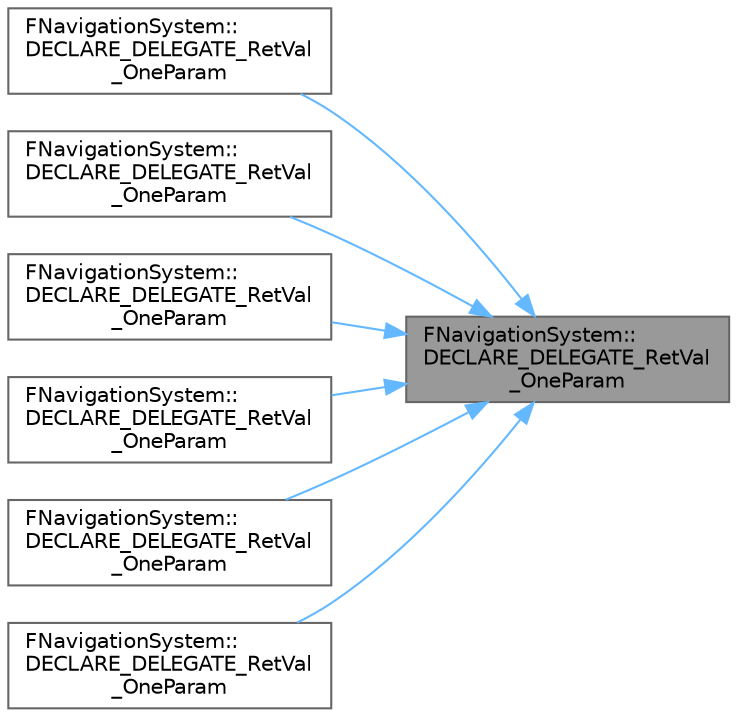 digraph "FNavigationSystem::DECLARE_DELEGATE_RetVal_OneParam"
{
 // INTERACTIVE_SVG=YES
 // LATEX_PDF_SIZE
  bgcolor="transparent";
  edge [fontname=Helvetica,fontsize=10,labelfontname=Helvetica,labelfontsize=10];
  node [fontname=Helvetica,fontsize=10,shape=box,height=0.2,width=0.4];
  rankdir="RL";
  Node1 [id="Node000001",label="FNavigationSystem::\lDECLARE_DELEGATE_RetVal\l_OneParam",height=0.2,width=0.4,color="gray40", fillcolor="grey60", style="filled", fontcolor="black",tooltip=" "];
  Node1 -> Node2 [id="edge1_Node000001_Node000002",dir="back",color="steelblue1",style="solid",tooltip=" "];
  Node2 [id="Node000002",label="FNavigationSystem::\lDECLARE_DELEGATE_RetVal\l_OneParam",height=0.2,width=0.4,color="grey40", fillcolor="white", style="filled",URL="$d0/d82/namespaceFNavigationSystem.html#aa0693a95c0feed4315b7407caf6c2745",tooltip=" "];
  Node1 -> Node3 [id="edge2_Node000001_Node000003",dir="back",color="steelblue1",style="solid",tooltip=" "];
  Node3 [id="Node000003",label="FNavigationSystem::\lDECLARE_DELEGATE_RetVal\l_OneParam",height=0.2,width=0.4,color="grey40", fillcolor="white", style="filled",URL="$d0/d82/namespaceFNavigationSystem.html#a86cde4f1992c7aa9c87689e7e8d995e6",tooltip=" "];
  Node1 -> Node4 [id="edge3_Node000001_Node000004",dir="back",color="steelblue1",style="solid",tooltip=" "];
  Node4 [id="Node000004",label="FNavigationSystem::\lDECLARE_DELEGATE_RetVal\l_OneParam",height=0.2,width=0.4,color="grey40", fillcolor="white", style="filled",URL="$d0/d82/namespaceFNavigationSystem.html#af6df3218f0077a93ea33afe29ddafe46",tooltip=" "];
  Node1 -> Node5 [id="edge4_Node000001_Node000005",dir="back",color="steelblue1",style="solid",tooltip=" "];
  Node5 [id="Node000005",label="FNavigationSystem::\lDECLARE_DELEGATE_RetVal\l_OneParam",height=0.2,width=0.4,color="grey40", fillcolor="white", style="filled",URL="$d0/d82/namespaceFNavigationSystem.html#abeaddbff60978623245823219bedf1cd",tooltip=" "];
  Node1 -> Node6 [id="edge5_Node000001_Node000006",dir="back",color="steelblue1",style="solid",tooltip=" "];
  Node6 [id="Node000006",label="FNavigationSystem::\lDECLARE_DELEGATE_RetVal\l_OneParam",height=0.2,width=0.4,color="grey40", fillcolor="white", style="filled",URL="$d0/d82/namespaceFNavigationSystem.html#ab0b2e28749de8fd84c502ed88f7300e3",tooltip=" "];
  Node1 -> Node7 [id="edge6_Node000001_Node000007",dir="back",color="steelblue1",style="solid",tooltip=" "];
  Node7 [id="Node000007",label="FNavigationSystem::\lDECLARE_DELEGATE_RetVal\l_OneParam",height=0.2,width=0.4,color="grey40", fillcolor="white", style="filled",URL="$d0/d82/namespaceFNavigationSystem.html#a442b1d131ed383ee5ee551fd829bb2c7",tooltip=" "];
}
